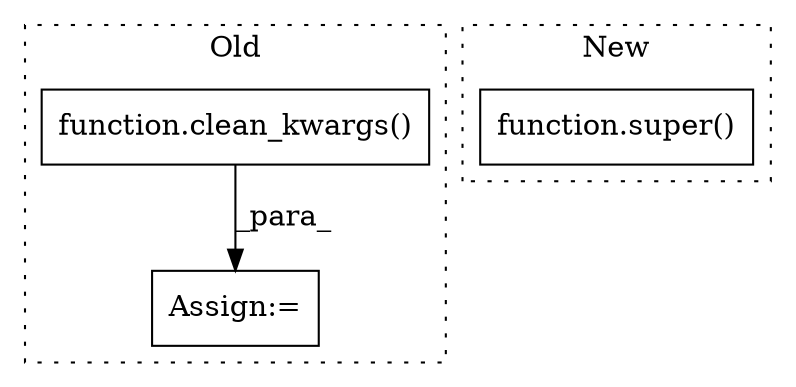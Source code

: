 digraph G {
subgraph cluster0 {
1 [label="function.clean_kwargs()" a="75" s="3765,3800" l="13,1" shape="box"];
3 [label="Assign:=" a="68" s="3762" l="3" shape="box"];
label = "Old";
style="dotted";
}
subgraph cluster1 {
2 [label="function.super()" a="75" s="1917" l="7" shape="box"];
label = "New";
style="dotted";
}
1 -> 3 [label="_para_"];
}